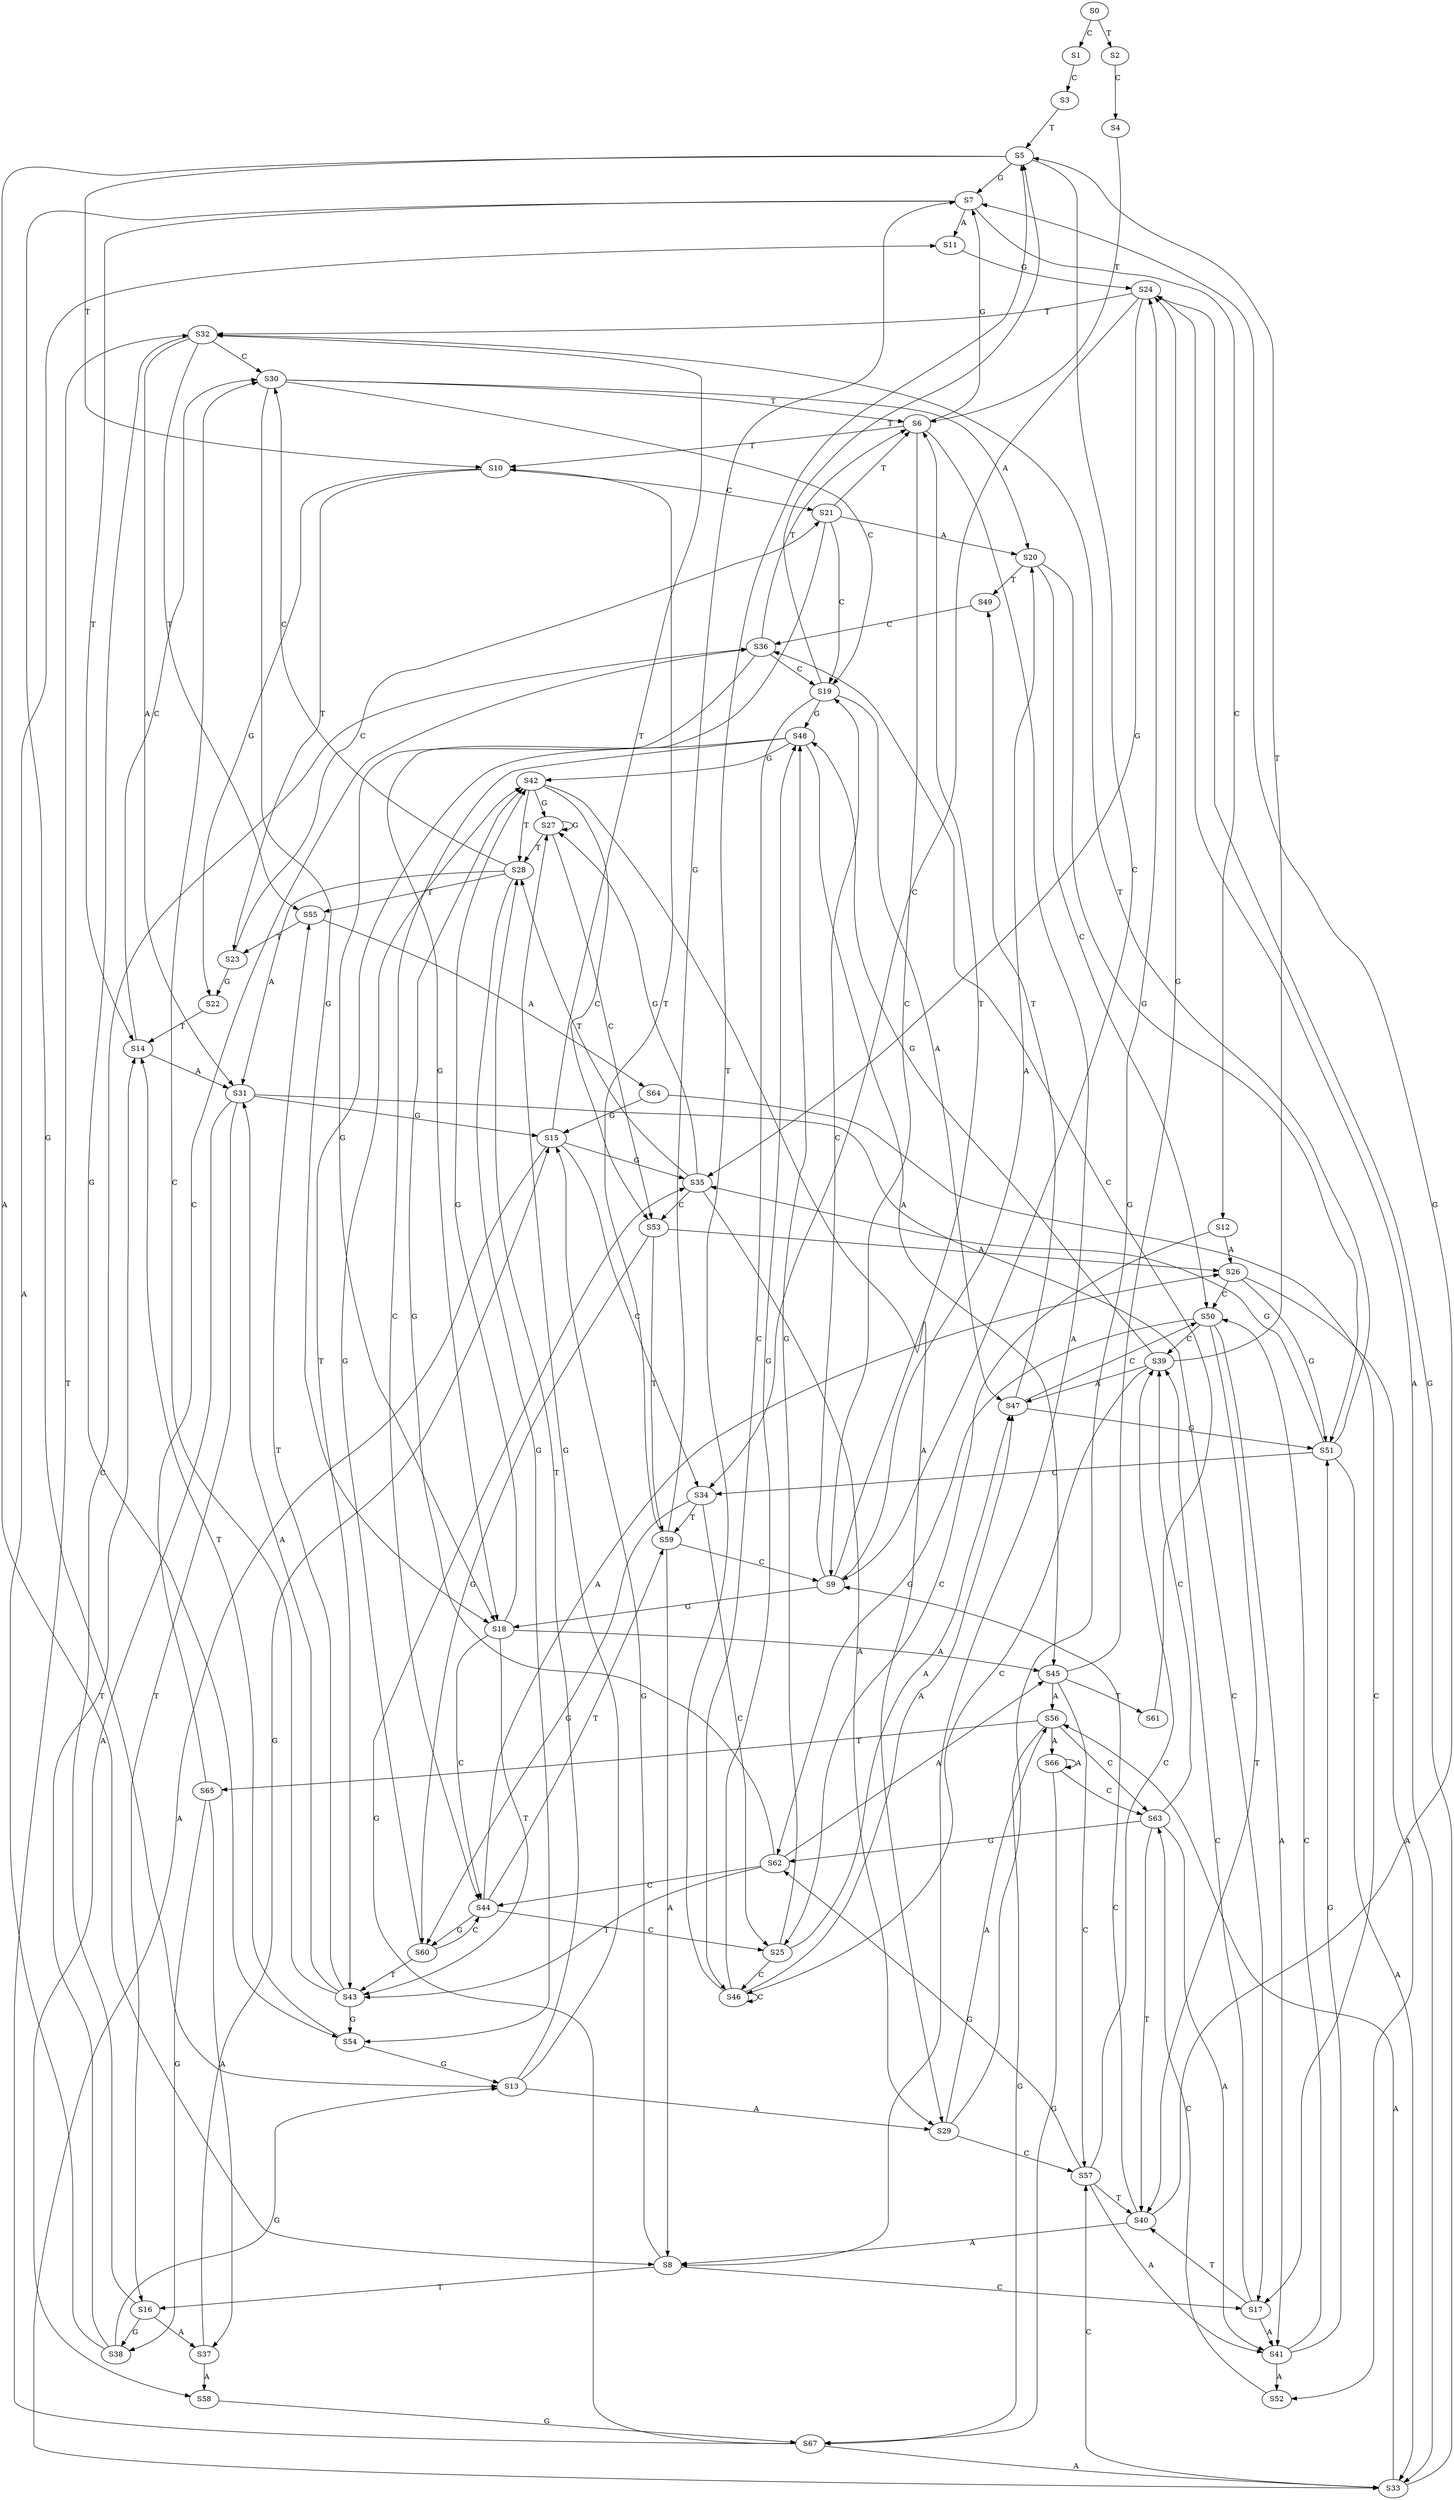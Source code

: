 strict digraph  {
	S0 -> S1 [ label = C ];
	S0 -> S2 [ label = T ];
	S1 -> S3 [ label = C ];
	S2 -> S4 [ label = C ];
	S3 -> S5 [ label = T ];
	S4 -> S6 [ label = T ];
	S5 -> S7 [ label = G ];
	S5 -> S8 [ label = A ];
	S5 -> S9 [ label = C ];
	S5 -> S10 [ label = T ];
	S6 -> S7 [ label = G ];
	S6 -> S9 [ label = C ];
	S6 -> S8 [ label = A ];
	S6 -> S10 [ label = T ];
	S7 -> S11 [ label = A ];
	S7 -> S12 [ label = C ];
	S7 -> S13 [ label = G ];
	S7 -> S14 [ label = T ];
	S8 -> S15 [ label = G ];
	S8 -> S16 [ label = T ];
	S8 -> S17 [ label = C ];
	S9 -> S6 [ label = T ];
	S9 -> S18 [ label = G ];
	S9 -> S19 [ label = C ];
	S9 -> S20 [ label = A ];
	S10 -> S21 [ label = C ];
	S10 -> S22 [ label = G ];
	S10 -> S23 [ label = T ];
	S11 -> S24 [ label = G ];
	S12 -> S25 [ label = C ];
	S12 -> S26 [ label = A ];
	S13 -> S27 [ label = G ];
	S13 -> S28 [ label = T ];
	S13 -> S29 [ label = A ];
	S14 -> S30 [ label = C ];
	S14 -> S31 [ label = A ];
	S15 -> S32 [ label = T ];
	S15 -> S33 [ label = A ];
	S15 -> S34 [ label = C ];
	S15 -> S35 [ label = G ];
	S16 -> S36 [ label = C ];
	S16 -> S37 [ label = A ];
	S16 -> S38 [ label = G ];
	S17 -> S39 [ label = C ];
	S17 -> S40 [ label = T ];
	S17 -> S41 [ label = A ];
	S18 -> S42 [ label = G ];
	S18 -> S43 [ label = T ];
	S18 -> S44 [ label = C ];
	S18 -> S45 [ label = A ];
	S19 -> S46 [ label = C ];
	S19 -> S47 [ label = A ];
	S19 -> S5 [ label = T ];
	S19 -> S48 [ label = G ];
	S20 -> S49 [ label = T ];
	S20 -> S50 [ label = C ];
	S20 -> S51 [ label = G ];
	S21 -> S20 [ label = A ];
	S21 -> S6 [ label = T ];
	S21 -> S19 [ label = C ];
	S21 -> S18 [ label = G ];
	S22 -> S14 [ label = T ];
	S23 -> S22 [ label = G ];
	S23 -> S21 [ label = C ];
	S24 -> S32 [ label = T ];
	S24 -> S33 [ label = A ];
	S24 -> S35 [ label = G ];
	S24 -> S34 [ label = C ];
	S25 -> S48 [ label = G ];
	S25 -> S47 [ label = A ];
	S25 -> S46 [ label = C ];
	S26 -> S51 [ label = G ];
	S26 -> S52 [ label = A ];
	S26 -> S50 [ label = C ];
	S27 -> S28 [ label = T ];
	S27 -> S53 [ label = C ];
	S27 -> S27 [ label = G ];
	S28 -> S31 [ label = A ];
	S28 -> S30 [ label = C ];
	S28 -> S54 [ label = G ];
	S28 -> S55 [ label = T ];
	S29 -> S56 [ label = A ];
	S29 -> S57 [ label = C ];
	S29 -> S24 [ label = G ];
	S30 -> S6 [ label = T ];
	S30 -> S18 [ label = G ];
	S30 -> S20 [ label = A ];
	S30 -> S19 [ label = C ];
	S31 -> S16 [ label = T ];
	S31 -> S15 [ label = G ];
	S31 -> S58 [ label = A ];
	S31 -> S17 [ label = C ];
	S32 -> S31 [ label = A ];
	S32 -> S30 [ label = C ];
	S32 -> S54 [ label = G ];
	S32 -> S55 [ label = T ];
	S33 -> S56 [ label = A ];
	S33 -> S57 [ label = C ];
	S33 -> S24 [ label = G ];
	S34 -> S25 [ label = C ];
	S34 -> S59 [ label = T ];
	S34 -> S60 [ label = G ];
	S35 -> S29 [ label = A ];
	S35 -> S27 [ label = G ];
	S35 -> S28 [ label = T ];
	S35 -> S53 [ label = C ];
	S36 -> S19 [ label = C ];
	S36 -> S18 [ label = G ];
	S36 -> S6 [ label = T ];
	S37 -> S15 [ label = G ];
	S37 -> S58 [ label = A ];
	S38 -> S13 [ label = G ];
	S38 -> S11 [ label = A ];
	S38 -> S14 [ label = T ];
	S39 -> S46 [ label = C ];
	S39 -> S47 [ label = A ];
	S39 -> S5 [ label = T ];
	S39 -> S48 [ label = G ];
	S40 -> S8 [ label = A ];
	S40 -> S9 [ label = C ];
	S40 -> S7 [ label = G ];
	S41 -> S51 [ label = G ];
	S41 -> S50 [ label = C ];
	S41 -> S52 [ label = A ];
	S42 -> S29 [ label = A ];
	S42 -> S27 [ label = G ];
	S42 -> S53 [ label = C ];
	S42 -> S28 [ label = T ];
	S43 -> S30 [ label = C ];
	S43 -> S31 [ label = A ];
	S43 -> S54 [ label = G ];
	S43 -> S55 [ label = T ];
	S44 -> S60 [ label = G ];
	S44 -> S59 [ label = T ];
	S44 -> S25 [ label = C ];
	S44 -> S26 [ label = A ];
	S45 -> S56 [ label = A ];
	S45 -> S57 [ label = C ];
	S45 -> S24 [ label = G ];
	S45 -> S61 [ label = T ];
	S46 -> S48 [ label = G ];
	S46 -> S46 [ label = C ];
	S46 -> S47 [ label = A ];
	S46 -> S5 [ label = T ];
	S47 -> S51 [ label = G ];
	S47 -> S49 [ label = T ];
	S47 -> S50 [ label = C ];
	S48 -> S45 [ label = A ];
	S48 -> S42 [ label = G ];
	S48 -> S43 [ label = T ];
	S48 -> S44 [ label = C ];
	S49 -> S36 [ label = C ];
	S50 -> S40 [ label = T ];
	S50 -> S39 [ label = C ];
	S50 -> S41 [ label = A ];
	S50 -> S62 [ label = G ];
	S51 -> S35 [ label = G ];
	S51 -> S32 [ label = T ];
	S51 -> S33 [ label = A ];
	S51 -> S34 [ label = C ];
	S52 -> S63 [ label = C ];
	S53 -> S59 [ label = T ];
	S53 -> S60 [ label = G ];
	S53 -> S26 [ label = A ];
	S54 -> S14 [ label = T ];
	S54 -> S13 [ label = G ];
	S55 -> S64 [ label = A ];
	S55 -> S23 [ label = T ];
	S56 -> S65 [ label = T ];
	S56 -> S63 [ label = C ];
	S56 -> S66 [ label = A ];
	S56 -> S67 [ label = G ];
	S57 -> S40 [ label = T ];
	S57 -> S62 [ label = G ];
	S57 -> S39 [ label = C ];
	S57 -> S41 [ label = A ];
	S58 -> S67 [ label = G ];
	S59 -> S8 [ label = A ];
	S59 -> S9 [ label = C ];
	S59 -> S10 [ label = T ];
	S59 -> S7 [ label = G ];
	S60 -> S42 [ label = G ];
	S60 -> S44 [ label = C ];
	S60 -> S43 [ label = T ];
	S61 -> S36 [ label = C ];
	S62 -> S42 [ label = G ];
	S62 -> S45 [ label = A ];
	S62 -> S44 [ label = C ];
	S62 -> S43 [ label = T ];
	S63 -> S41 [ label = A ];
	S63 -> S39 [ label = C ];
	S63 -> S62 [ label = G ];
	S63 -> S40 [ label = T ];
	S64 -> S17 [ label = C ];
	S64 -> S15 [ label = G ];
	S65 -> S37 [ label = A ];
	S65 -> S36 [ label = C ];
	S65 -> S38 [ label = G ];
	S66 -> S67 [ label = G ];
	S66 -> S63 [ label = C ];
	S66 -> S66 [ label = A ];
	S67 -> S32 [ label = T ];
	S67 -> S33 [ label = A ];
	S67 -> S35 [ label = G ];
}
